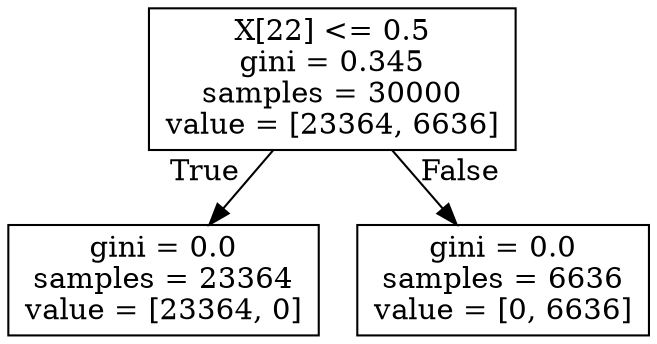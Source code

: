 digraph Tree {
node [shape=box] ;
0 [label="X[22] <= 0.5\ngini = 0.345\nsamples = 30000\nvalue = [23364, 6636]"] ;
1 [label="gini = 0.0\nsamples = 23364\nvalue = [23364, 0]"] ;
0 -> 1 [labeldistance=2.5, labelangle=45, headlabel="True"] ;
2 [label="gini = 0.0\nsamples = 6636\nvalue = [0, 6636]"] ;
0 -> 2 [labeldistance=2.5, labelangle=-45, headlabel="False"] ;
}